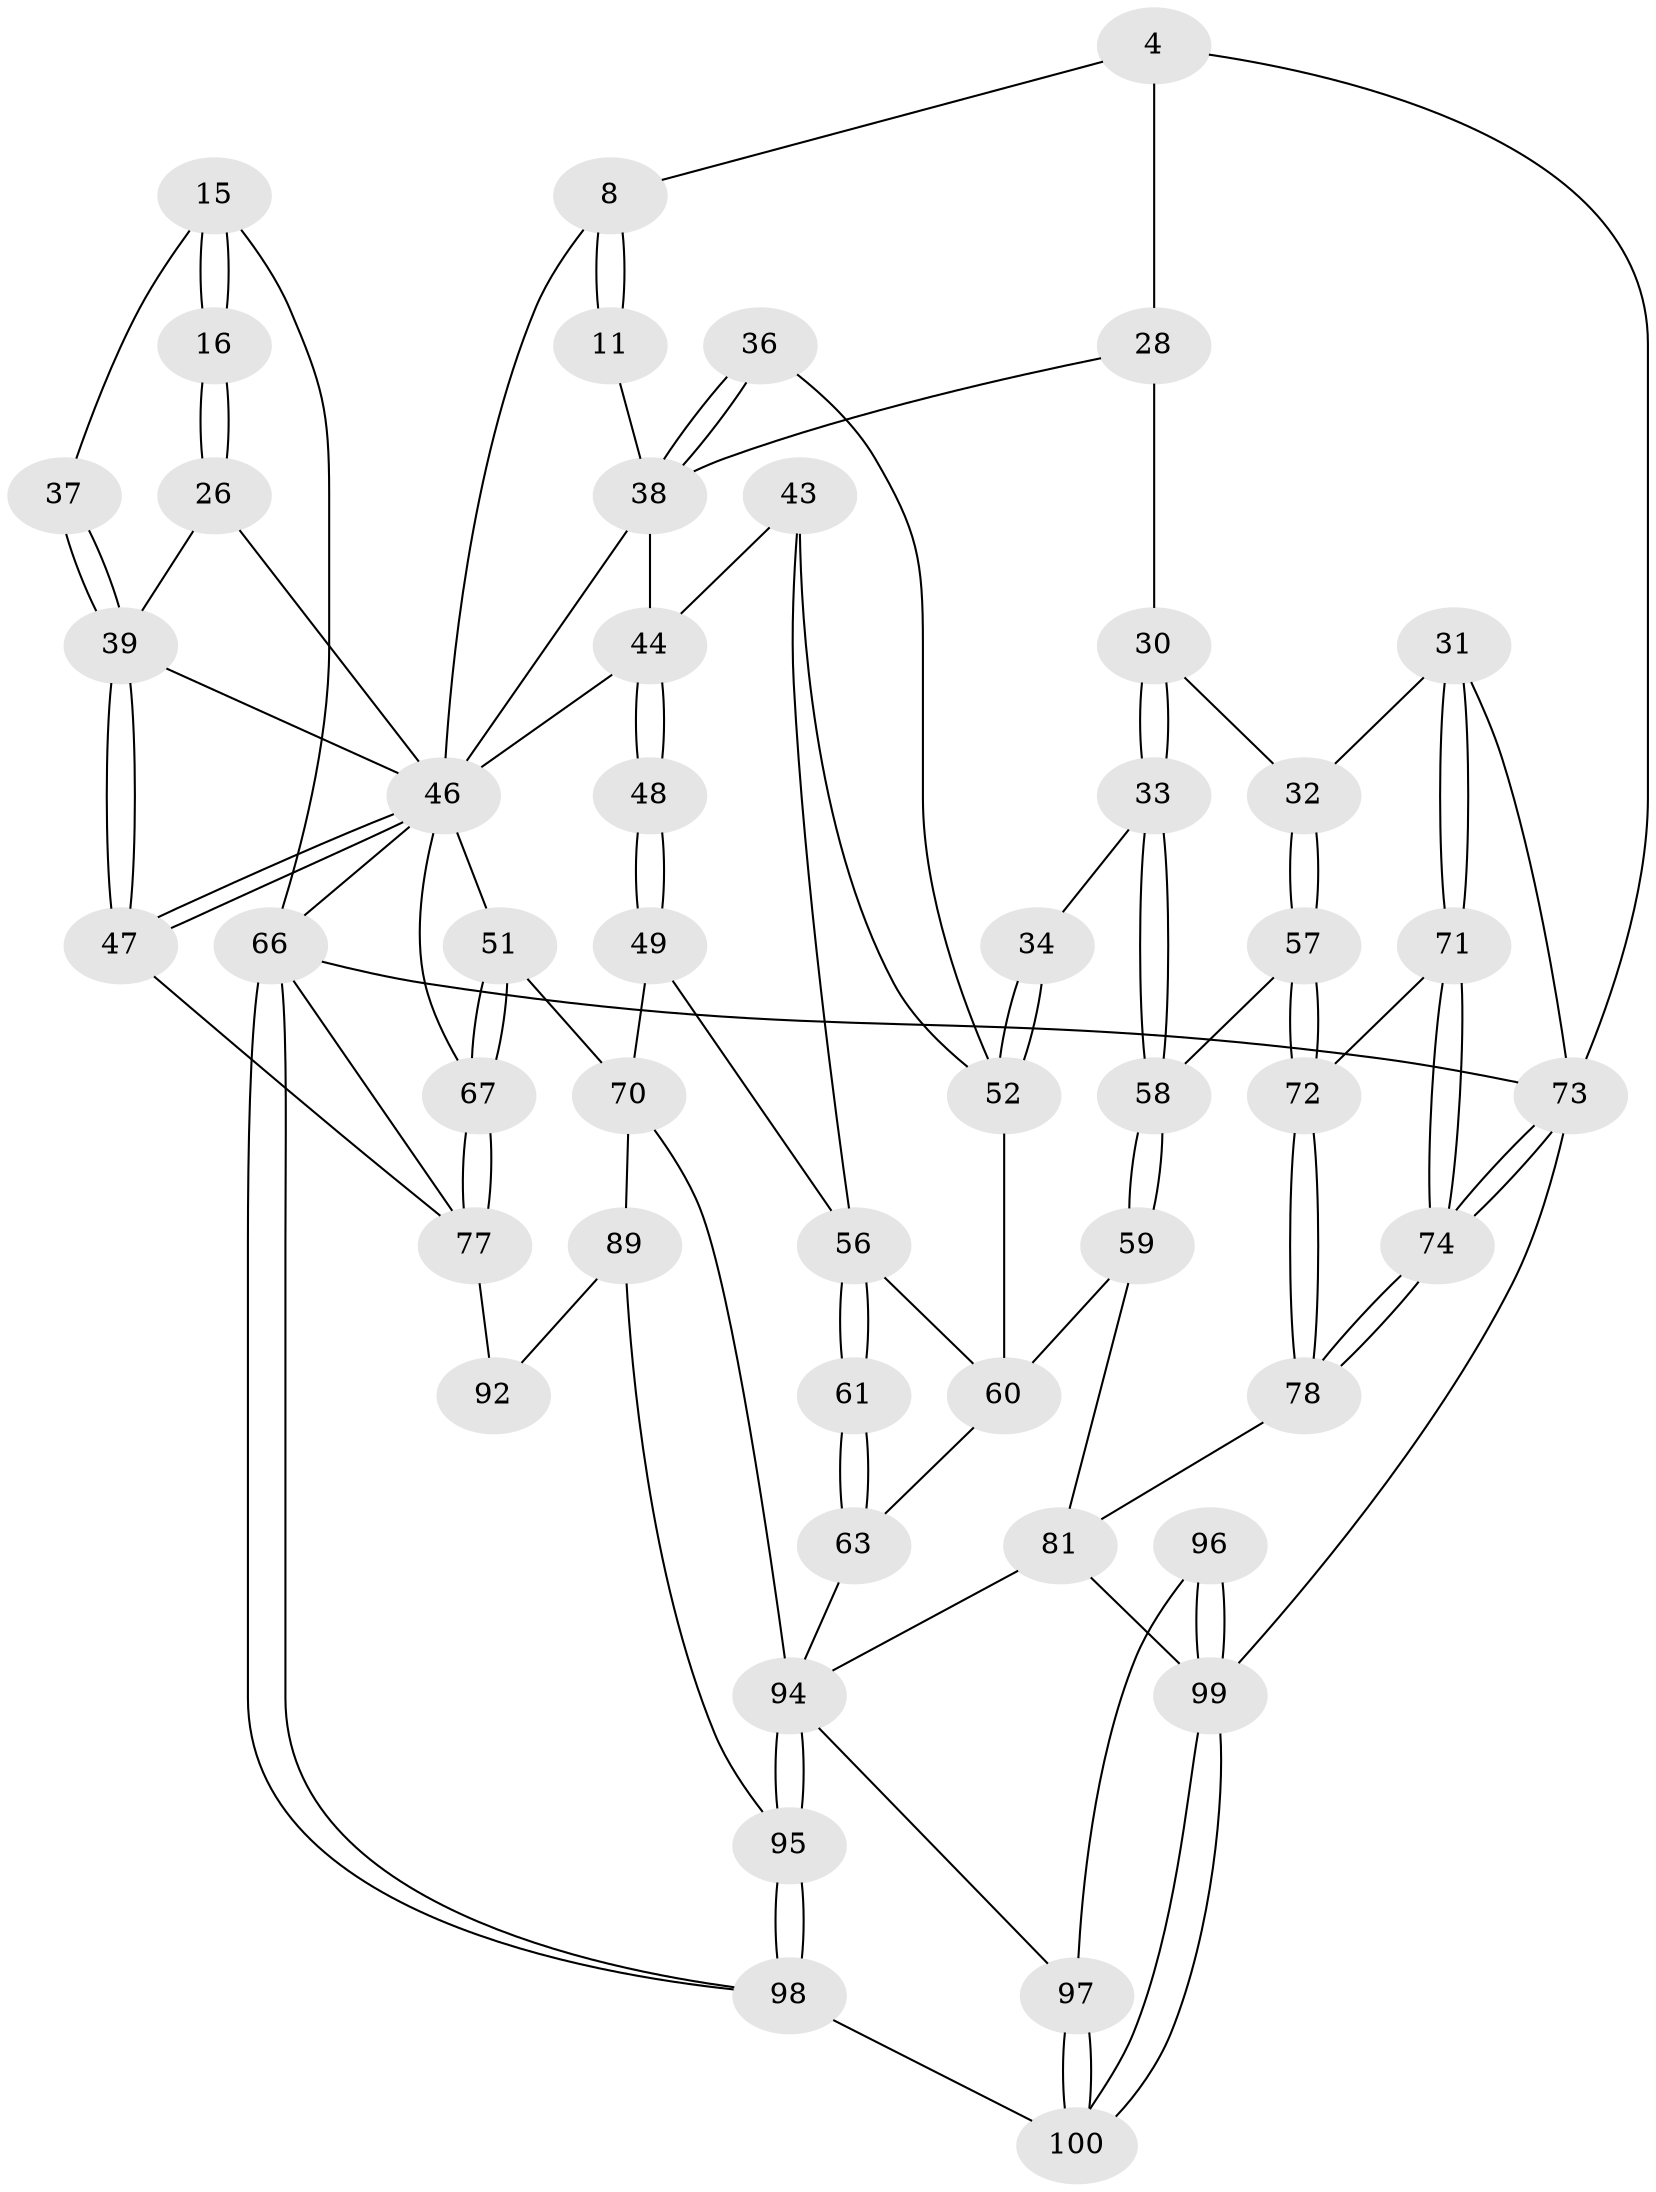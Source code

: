// original degree distribution, {3: 0.02, 4: 0.24, 5: 0.52, 6: 0.22}
// Generated by graph-tools (version 1.1) at 2025/06/03/04/25 22:06:48]
// undirected, 50 vertices, 112 edges
graph export_dot {
graph [start="1"]
  node [color=gray90,style=filled];
  4 [pos="+1+0",super="+3"];
  8 [pos="+0.399112227044193+0.07312810398541779",super="+2"];
  11 [pos="+0.4180406333302387+0.10801023236767004",super="+10"];
  15 [pos="+0+0"];
  16 [pos="+0+0"];
  26 [pos="+0.10938894549242124+0.14671982635583644",super="+17"];
  28 [pos="+0.9368345594855478+0",super="+13"];
  30 [pos="+0.7979714760495313+0.27828255961466286",super="+29"];
  31 [pos="+1+0.3582122634103185"];
  32 [pos="+0.9977774548668376+0.353791922517686"];
  33 [pos="+0.6963648664684766+0.3676029179266012"];
  34 [pos="+0.6532991054113504+0.38264617060952916"];
  36 [pos="+0.5716847811562623+0.3166789361530564"];
  37 [pos="+0+0.20161938115814607"];
  38 [pos="+0.47892070492941147+0.30642000050688445",super="+20+27"];
  39 [pos="+0+0.3328886797031658",super="+24+25"];
  43 [pos="+0.4689332798157786+0.4078800442669136"];
  44 [pos="+0.4629877431701057+0.40085697059385184",super="+41"];
  46 [pos="+0.005151366496878447+0.5057643905454491",super="+45"];
  47 [pos="+0+0.538223867925059"];
  48 [pos="+0.34221693797194375+0.38225630079777084"];
  49 [pos="+0.3495715184028699+0.5415041434448428"];
  51 [pos="+0.31548229872033023+0.5346114638881294"];
  52 [pos="+0.6381940506242382+0.40764907811171935",super="+42+35"];
  56 [pos="+0.5936317135729338+0.4808676139526067",super="+53+54"];
  57 [pos="+0.8247530791525417+0.5637284932414036"];
  58 [pos="+0.8044716320575249+0.5702974604143332"];
  59 [pos="+0.8021637809822902+0.5724564767252607"];
  60 [pos="+0.6944881815059298+0.547861727042717",super="+55"];
  61 [pos="+0.5605279850506263+0.5819178190132842"];
  63 [pos="+0.5633357088434072+0.634108217125415",super="+62"];
  66 [pos="+0+1",super="+6"];
  67 [pos="+0.00870914302962388+0.5072697732356192"];
  70 [pos="+0.3488641301859553+0.5936172944143476",super="+50"];
  71 [pos="+1+0.43123987918725004"];
  72 [pos="+0.9302774181215008+0.6373083228599931"];
  73 [pos="+1+1",super="+5"];
  74 [pos="+1+0.7557907231269615"];
  77 [pos="+0.2306970970288635+0.6644707686484201",super="+65"];
  78 [pos="+0.9379843269275538+0.6769351626197324"];
  81 [pos="+0.7068806624229647+0.746320289451976",super="+80"];
  89 [pos="+0.3201414725873706+0.8265610298902584",super="+86+75"];
  92 [pos="+0.26849966188663743+0.7807670270316657",super="+76"];
  94 [pos="+0.5515914995629703+0.8892083724055885",super="+83+84"];
  95 [pos="+0.38152159674742564+1",super="+88+87+85"];
  96 [pos="+0.728256589308672+0.9446903743845448"];
  97 [pos="+0.6449375046985625+0.9374489641499326"];
  98 [pos="+0.3602601080920342+1"];
  99 [pos="+0.9753408181286116+1",super="+90+91+93"];
  100 [pos="+0.4566406276367734+1"];
  4 -- 28 [weight=2];
  4 -- 73;
  4 -- 8;
  8 -- 11 [weight=2];
  8 -- 11;
  8 -- 46;
  11 -- 38 [weight=2];
  15 -- 16;
  15 -- 16;
  15 -- 37;
  15 -- 66;
  16 -- 26 [weight=2];
  16 -- 26;
  26 -- 39;
  26 -- 46;
  28 -- 30 [weight=2];
  28 -- 38;
  30 -- 33;
  30 -- 33;
  30 -- 32;
  31 -- 32;
  31 -- 71;
  31 -- 71;
  31 -- 73;
  32 -- 57;
  32 -- 57;
  33 -- 34;
  33 -- 58;
  33 -- 58;
  34 -- 52 [weight=2];
  34 -- 52;
  36 -- 38 [weight=2];
  36 -- 38;
  36 -- 52;
  37 -- 39 [weight=2];
  37 -- 39;
  38 -- 44;
  38 -- 46;
  39 -- 47;
  39 -- 47;
  39 -- 46;
  43 -- 44;
  43 -- 52;
  43 -- 56;
  44 -- 48 [weight=2];
  44 -- 48;
  44 -- 46;
  46 -- 47;
  46 -- 47;
  46 -- 67;
  46 -- 66;
  46 -- 51;
  47 -- 77;
  48 -- 49;
  48 -- 49;
  49 -- 56;
  49 -- 70;
  51 -- 67;
  51 -- 67;
  51 -- 70;
  52 -- 60;
  56 -- 61 [weight=2];
  56 -- 61;
  56 -- 60;
  57 -- 58;
  57 -- 72;
  57 -- 72;
  58 -- 59;
  58 -- 59;
  59 -- 60;
  59 -- 81;
  60 -- 63;
  61 -- 63;
  61 -- 63;
  63 -- 94 [weight=2];
  66 -- 98;
  66 -- 98;
  66 -- 73 [weight=2];
  66 -- 77;
  67 -- 77;
  67 -- 77;
  70 -- 89;
  70 -- 94;
  71 -- 72;
  71 -- 74;
  71 -- 74;
  72 -- 78;
  72 -- 78;
  73 -- 74;
  73 -- 74;
  73 -- 99;
  74 -- 78;
  74 -- 78;
  77 -- 92 [weight=2];
  78 -- 81;
  81 -- 99 [weight=2];
  81 -- 94;
  89 -- 92 [weight=2];
  89 -- 95 [weight=2];
  94 -- 95 [weight=3];
  94 -- 95;
  94 -- 97;
  95 -- 98;
  95 -- 98;
  96 -- 97;
  96 -- 99 [weight=2];
  96 -- 99;
  97 -- 100;
  97 -- 100;
  98 -- 100;
  99 -- 100;
  99 -- 100;
}
